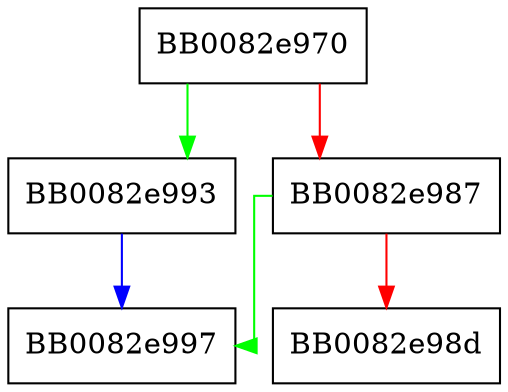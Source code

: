 digraph RC4_options {
  node [shape="box"];
  graph [splines=ortho];
  BB0082e970 -> BB0082e993 [color="green"];
  BB0082e970 -> BB0082e987 [color="red"];
  BB0082e987 -> BB0082e997 [color="green"];
  BB0082e987 -> BB0082e98d [color="red"];
  BB0082e993 -> BB0082e997 [color="blue"];
}